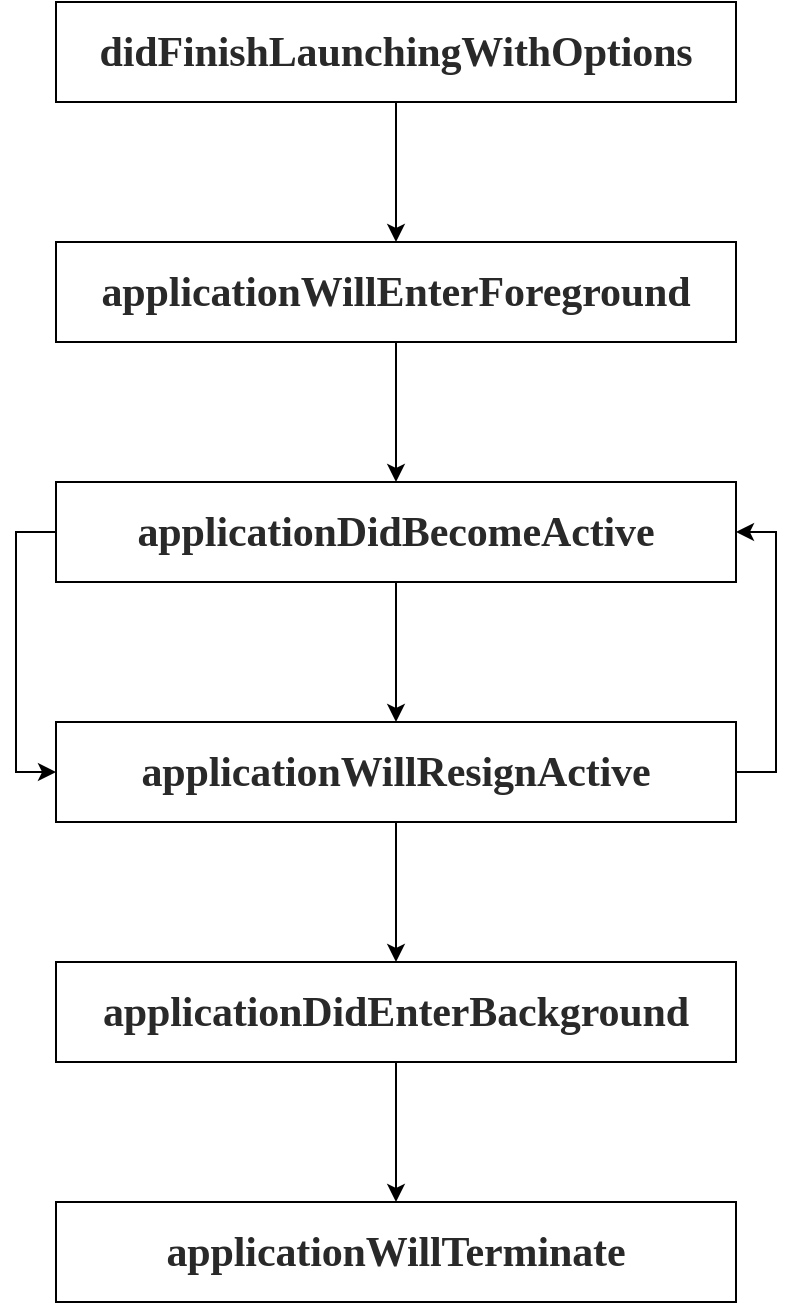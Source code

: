 <mxfile version="14.2.9" type="device"><diagram id="0SIxQodve7j1XIHMou5I" name="Page-1"><mxGraphModel dx="1113" dy="779" grid="1" gridSize="10" guides="1" tooltips="1" connect="1" arrows="1" fold="1" page="1" pageScale="1" pageWidth="827" pageHeight="1169" math="0" shadow="0"><root><mxCell id="0"/><mxCell id="1" parent="0"/><mxCell id="q8UQrv1ord4S_QkZvID--9" style="edgeStyle=orthogonalEdgeStyle;rounded=0;orthogonalLoop=1;jettySize=auto;html=1;exitX=0.5;exitY=1;exitDx=0;exitDy=0;entryX=0.5;entryY=0;entryDx=0;entryDy=0;" edge="1" parent="1" source="q8UQrv1ord4S_QkZvID--1" target="q8UQrv1ord4S_QkZvID--2"><mxGeometry relative="1" as="geometry"/></mxCell><mxCell id="q8UQrv1ord4S_QkZvID--1" value="&lt;strong class=&quot;ih ce&quot; style=&quot;font-style: normal; text-indent: 0px; text-transform: none; word-spacing: 0px; text-decoration: none; box-sizing: inherit; font-weight: 700; font-family: charter, georgia, cambria, &amp;quot;times new roman&amp;quot;, times, serif; color: rgb(41, 41, 41); font-size: 21px; letter-spacing: -0.063px; text-align: left;&quot;&gt;didFinishLaunchingWithOptions&lt;/strong&gt;" style="rounded=0;whiteSpace=wrap;html=1;" vertex="1" parent="1"><mxGeometry x="200" y="40" width="340" height="50" as="geometry"/></mxCell><mxCell id="q8UQrv1ord4S_QkZvID--10" style="edgeStyle=orthogonalEdgeStyle;rounded=0;orthogonalLoop=1;jettySize=auto;html=1;exitX=0.5;exitY=1;exitDx=0;exitDy=0;entryX=0.5;entryY=0;entryDx=0;entryDy=0;" edge="1" parent="1" source="q8UQrv1ord4S_QkZvID--2" target="q8UQrv1ord4S_QkZvID--3"><mxGeometry relative="1" as="geometry"/></mxCell><mxCell id="q8UQrv1ord4S_QkZvID--2" value="&lt;strong class=&quot;ih ce&quot; style=&quot;font-style: normal; text-indent: 0px; text-transform: none; word-spacing: 0px; text-decoration: none; box-sizing: inherit; font-weight: 700; font-family: charter, georgia, cambria, &amp;quot;times new roman&amp;quot;, times, serif; color: rgb(41, 41, 41); font-size: 21px; letter-spacing: -0.063px; text-align: left;&quot;&gt;applicationWillEnterForeground&lt;/strong&gt;" style="rounded=0;whiteSpace=wrap;html=1;" vertex="1" parent="1"><mxGeometry x="200" y="160" width="340" height="50" as="geometry"/></mxCell><mxCell id="q8UQrv1ord4S_QkZvID--7" style="edgeStyle=orthogonalEdgeStyle;rounded=0;orthogonalLoop=1;jettySize=auto;html=1;exitX=0;exitY=0.5;exitDx=0;exitDy=0;entryX=0;entryY=0.5;entryDx=0;entryDy=0;" edge="1" parent="1" source="q8UQrv1ord4S_QkZvID--3" target="q8UQrv1ord4S_QkZvID--4"><mxGeometry relative="1" as="geometry"/></mxCell><mxCell id="q8UQrv1ord4S_QkZvID--11" style="edgeStyle=orthogonalEdgeStyle;rounded=0;orthogonalLoop=1;jettySize=auto;html=1;exitX=0.5;exitY=1;exitDx=0;exitDy=0;entryX=0.5;entryY=0;entryDx=0;entryDy=0;" edge="1" parent="1" source="q8UQrv1ord4S_QkZvID--3" target="q8UQrv1ord4S_QkZvID--4"><mxGeometry relative="1" as="geometry"/></mxCell><mxCell id="q8UQrv1ord4S_QkZvID--3" value="&lt;strong class=&quot;ih ce&quot; style=&quot;font-style: normal; text-indent: 0px; text-transform: none; word-spacing: 0px; text-decoration: none; box-sizing: inherit; font-weight: 700; font-family: charter, georgia, cambria, &amp;quot;times new roman&amp;quot;, times, serif; color: rgb(41, 41, 41); font-size: 21px; letter-spacing: -0.063px; text-align: left;&quot;&gt;applicationDidBecomeActive&lt;/strong&gt;" style="rounded=0;whiteSpace=wrap;html=1;fontStyle=1" vertex="1" parent="1"><mxGeometry x="200" y="280" width="340" height="50" as="geometry"/></mxCell><mxCell id="q8UQrv1ord4S_QkZvID--8" style="edgeStyle=orthogonalEdgeStyle;rounded=0;orthogonalLoop=1;jettySize=auto;html=1;exitX=1;exitY=0.5;exitDx=0;exitDy=0;entryX=1;entryY=0.5;entryDx=0;entryDy=0;" edge="1" parent="1" source="q8UQrv1ord4S_QkZvID--4" target="q8UQrv1ord4S_QkZvID--3"><mxGeometry relative="1" as="geometry"/></mxCell><mxCell id="q8UQrv1ord4S_QkZvID--12" style="edgeStyle=orthogonalEdgeStyle;rounded=0;orthogonalLoop=1;jettySize=auto;html=1;exitX=0.5;exitY=1;exitDx=0;exitDy=0;entryX=0.5;entryY=0;entryDx=0;entryDy=0;" edge="1" parent="1" source="q8UQrv1ord4S_QkZvID--4" target="q8UQrv1ord4S_QkZvID--5"><mxGeometry relative="1" as="geometry"/></mxCell><mxCell id="q8UQrv1ord4S_QkZvID--4" value="&lt;strong class=&quot;ih ce&quot; style=&quot;font-style: normal ; text-indent: 0px ; text-transform: none ; word-spacing: 0px ; text-decoration: none ; box-sizing: inherit ; font-weight: 700 ; font-family: &amp;#34;charter&amp;#34; , &amp;#34;georgia&amp;#34; , &amp;#34;cambria&amp;#34; , &amp;#34;times new roman&amp;#34; , &amp;#34;times&amp;#34; , serif ; color: rgb(41 , 41 , 41) ; font-size: 21px ; letter-spacing: -0.063px ; text-align: left&quot;&gt;applicationWillResignActive&lt;/strong&gt;" style="rounded=0;whiteSpace=wrap;html=1;fontStyle=1" vertex="1" parent="1"><mxGeometry x="200" y="400" width="340" height="50" as="geometry"/></mxCell><mxCell id="q8UQrv1ord4S_QkZvID--13" style="edgeStyle=orthogonalEdgeStyle;rounded=0;orthogonalLoop=1;jettySize=auto;html=1;exitX=0.5;exitY=1;exitDx=0;exitDy=0;entryX=0.5;entryY=0;entryDx=0;entryDy=0;" edge="1" parent="1" source="q8UQrv1ord4S_QkZvID--5" target="q8UQrv1ord4S_QkZvID--6"><mxGeometry relative="1" as="geometry"/></mxCell><mxCell id="q8UQrv1ord4S_QkZvID--5" value="&lt;strong class=&quot;ih ce&quot; style=&quot;font-style: normal; text-indent: 0px; text-transform: none; word-spacing: 0px; text-decoration: none; box-sizing: inherit; font-weight: 700; font-family: charter, georgia, cambria, &amp;quot;times new roman&amp;quot;, times, serif; color: rgb(41, 41, 41); font-size: 21px; letter-spacing: -0.063px; text-align: left;&quot;&gt;applicationDidEnterBackground&lt;/strong&gt;" style="rounded=0;whiteSpace=wrap;html=1;fontStyle=1" vertex="1" parent="1"><mxGeometry x="200" y="520" width="340" height="50" as="geometry"/></mxCell><mxCell id="q8UQrv1ord4S_QkZvID--6" value="&lt;strong class=&quot;ih ce&quot; style=&quot;font-style: normal; text-indent: 0px; text-transform: none; word-spacing: 0px; text-decoration: none; box-sizing: inherit; font-weight: 700; font-family: charter, georgia, cambria, &amp;quot;times new roman&amp;quot;, times, serif; color: rgb(41, 41, 41); font-size: 21px; letter-spacing: -0.063px; text-align: left;&quot;&gt;applicationWillTerminate&lt;/strong&gt;" style="rounded=0;whiteSpace=wrap;html=1;fontStyle=1" vertex="1" parent="1"><mxGeometry x="200" y="640" width="340" height="50" as="geometry"/></mxCell></root></mxGraphModel></diagram></mxfile>